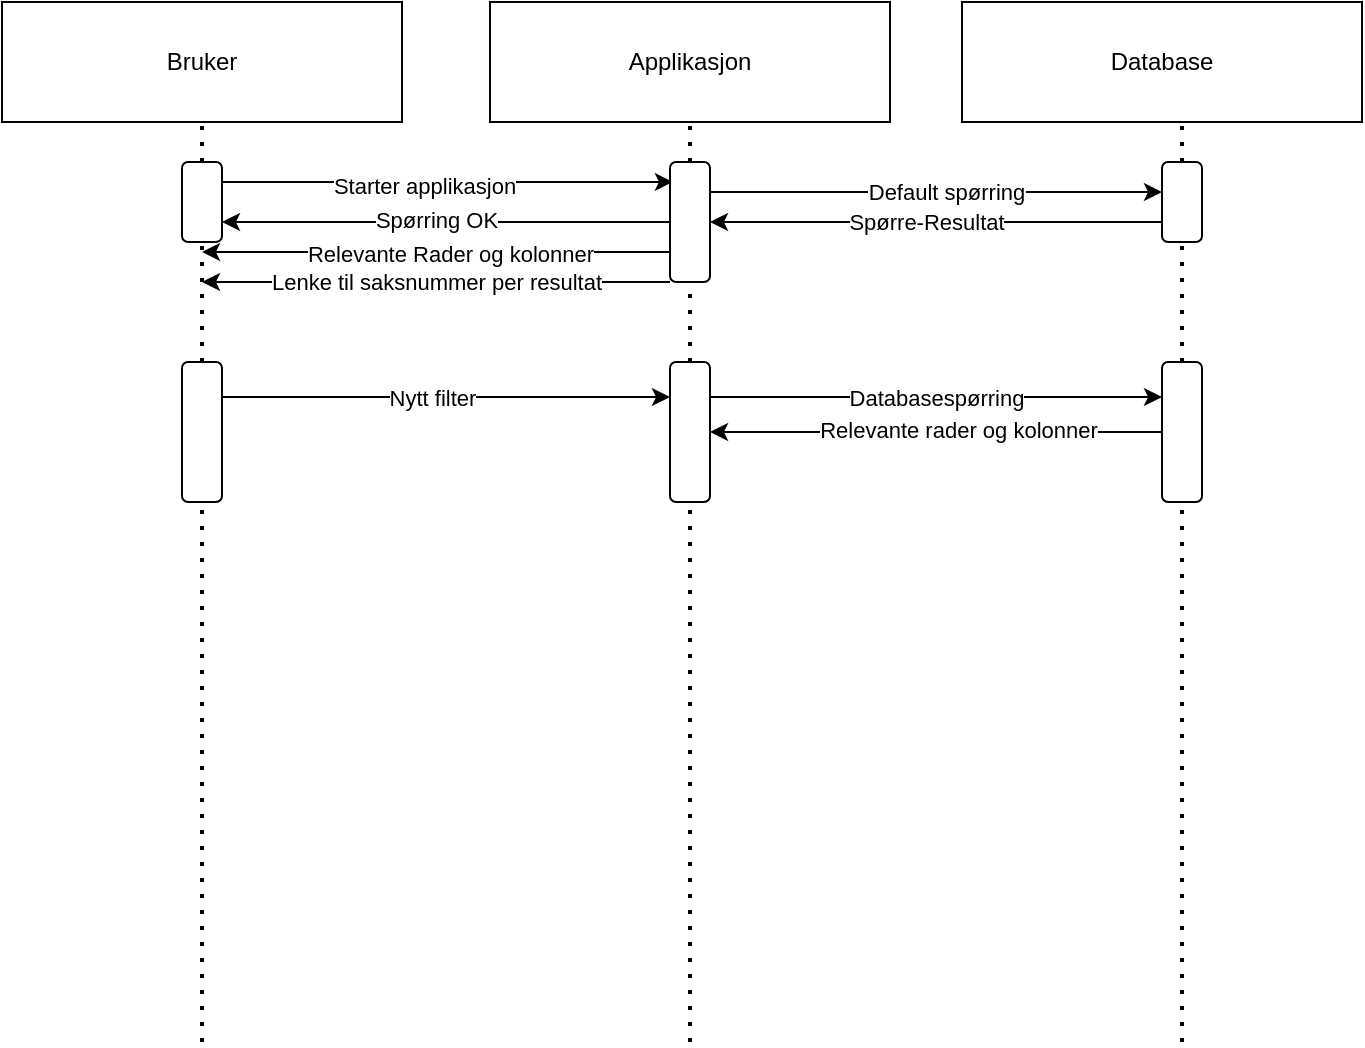 <mxfile version="20.0.1" type="device"><diagram id="uJD2YbL8rVXvBoTBjOoZ" name="Page-1"><mxGraphModel dx="818" dy="548" grid="1" gridSize="10" guides="1" tooltips="1" connect="1" arrows="1" fold="1" page="1" pageScale="1" pageWidth="827" pageHeight="1169" math="0" shadow="0"><root><mxCell id="0"/><mxCell id="1" parent="0"/><mxCell id="QnIZmEi5HL8Or79uieOn-2" value="Bruker" style="rounded=0;whiteSpace=wrap;html=1;" vertex="1" parent="1"><mxGeometry x="70" y="40" width="200" height="60" as="geometry"/></mxCell><mxCell id="QnIZmEi5HL8Or79uieOn-3" value="Applikasjon" style="rounded=0;whiteSpace=wrap;html=1;" vertex="1" parent="1"><mxGeometry x="314" y="40" width="200" height="60" as="geometry"/></mxCell><mxCell id="QnIZmEi5HL8Or79uieOn-4" value="Database" style="rounded=0;whiteSpace=wrap;html=1;" vertex="1" parent="1"><mxGeometry x="550" y="40" width="200" height="60" as="geometry"/></mxCell><mxCell id="QnIZmEi5HL8Or79uieOn-5" value="" style="endArrow=none;dashed=1;html=1;dashPattern=1 3;strokeWidth=2;rounded=0;entryX=0.5;entryY=1;entryDx=0;entryDy=0;startArrow=none;" edge="1" parent="1" source="QnIZmEi5HL8Or79uieOn-22" target="QnIZmEi5HL8Or79uieOn-2"><mxGeometry width="50" height="50" relative="1" as="geometry"><mxPoint x="170" y="560" as="sourcePoint"/><mxPoint x="440" y="170" as="targetPoint"/></mxGeometry></mxCell><mxCell id="QnIZmEi5HL8Or79uieOn-6" value="" style="endArrow=none;dashed=1;html=1;dashPattern=1 3;strokeWidth=2;rounded=0;entryX=0.5;entryY=1;entryDx=0;entryDy=0;startArrow=none;" edge="1" parent="1" source="QnIZmEi5HL8Or79uieOn-16"><mxGeometry width="50" height="50" relative="1" as="geometry"><mxPoint x="414" y="560" as="sourcePoint"/><mxPoint x="414" y="100" as="targetPoint"/></mxGeometry></mxCell><mxCell id="QnIZmEi5HL8Or79uieOn-7" value="" style="endArrow=none;dashed=1;html=1;dashPattern=1 3;strokeWidth=2;rounded=0;entryX=0.5;entryY=1;entryDx=0;entryDy=0;startArrow=none;" edge="1" parent="1" source="QnIZmEi5HL8Or79uieOn-14"><mxGeometry width="50" height="50" relative="1" as="geometry"><mxPoint x="660" y="560" as="sourcePoint"/><mxPoint x="660" y="100" as="targetPoint"/></mxGeometry></mxCell><mxCell id="QnIZmEi5HL8Or79uieOn-8" value="" style="endArrow=classic;html=1;rounded=0;entryX=0.072;entryY=0.166;entryDx=0;entryDy=0;entryPerimeter=0;" edge="1" parent="1" target="QnIZmEi5HL8Or79uieOn-16"><mxGeometry width="50" height="50" relative="1" as="geometry"><mxPoint x="170" y="130" as="sourcePoint"/><mxPoint x="400" y="130" as="targetPoint"/></mxGeometry></mxCell><mxCell id="QnIZmEi5HL8Or79uieOn-9" value="Starter applikasjon" style="edgeLabel;html=1;align=center;verticalAlign=middle;resizable=0;points=[];" vertex="1" connectable="0" parent="QnIZmEi5HL8Or79uieOn-8"><mxGeometry x="-0.058" y="-2" relative="1" as="geometry"><mxPoint as="offset"/></mxGeometry></mxCell><mxCell id="QnIZmEi5HL8Or79uieOn-10" value="" style="endArrow=classic;html=1;rounded=0;exitX=1;exitY=0.25;exitDx=0;exitDy=0;" edge="1" parent="1" source="QnIZmEi5HL8Or79uieOn-16"><mxGeometry width="50" height="50" relative="1" as="geometry"><mxPoint x="470" y="130" as="sourcePoint"/><mxPoint x="650" y="135" as="targetPoint"/></mxGeometry></mxCell><mxCell id="QnIZmEi5HL8Or79uieOn-13" value="Default spørring" style="edgeLabel;html=1;align=center;verticalAlign=middle;resizable=0;points=[];" vertex="1" connectable="0" parent="QnIZmEi5HL8Or79uieOn-10"><mxGeometry x="0.04" relative="1" as="geometry"><mxPoint as="offset"/></mxGeometry></mxCell><mxCell id="QnIZmEi5HL8Or79uieOn-19" style="edgeStyle=orthogonalEdgeStyle;rounded=0;orthogonalLoop=1;jettySize=auto;html=1;exitX=0;exitY=0.75;exitDx=0;exitDy=0;entryX=1;entryY=0.5;entryDx=0;entryDy=0;jumpStyle=none;" edge="1" parent="1" source="QnIZmEi5HL8Or79uieOn-14" target="QnIZmEi5HL8Or79uieOn-16"><mxGeometry relative="1" as="geometry"/></mxCell><mxCell id="QnIZmEi5HL8Or79uieOn-20" value="Spørre-Resultat" style="edgeLabel;html=1;align=center;verticalAlign=middle;resizable=0;points=[];" vertex="1" connectable="0" parent="QnIZmEi5HL8Or79uieOn-19"><mxGeometry x="0.044" relative="1" as="geometry"><mxPoint as="offset"/></mxGeometry></mxCell><mxCell id="QnIZmEi5HL8Or79uieOn-14" value="" style="rounded=1;whiteSpace=wrap;html=1;" vertex="1" parent="1"><mxGeometry x="650" y="120" width="20" height="40" as="geometry"/></mxCell><mxCell id="QnIZmEi5HL8Or79uieOn-15" value="" style="endArrow=none;dashed=1;html=1;dashPattern=1 3;strokeWidth=2;rounded=0;entryX=0.5;entryY=1;entryDx=0;entryDy=0;startArrow=none;" edge="1" parent="1" source="QnIZmEi5HL8Or79uieOn-29" target="QnIZmEi5HL8Or79uieOn-14"><mxGeometry width="50" height="50" relative="1" as="geometry"><mxPoint x="660" y="560" as="sourcePoint"/><mxPoint x="660" y="100" as="targetPoint"/></mxGeometry></mxCell><mxCell id="QnIZmEi5HL8Or79uieOn-16" value="" style="rounded=1;whiteSpace=wrap;html=1;" vertex="1" parent="1"><mxGeometry x="404" y="120" width="20" height="60" as="geometry"/></mxCell><mxCell id="QnIZmEi5HL8Or79uieOn-17" value="" style="endArrow=none;dashed=1;html=1;dashPattern=1 3;strokeWidth=2;rounded=0;entryX=0.5;entryY=1;entryDx=0;entryDy=0;startArrow=none;" edge="1" parent="1" source="QnIZmEi5HL8Or79uieOn-27" target="QnIZmEi5HL8Or79uieOn-16"><mxGeometry width="50" height="50" relative="1" as="geometry"><mxPoint x="414" y="560" as="sourcePoint"/><mxPoint x="414" y="100" as="targetPoint"/></mxGeometry></mxCell><mxCell id="QnIZmEi5HL8Or79uieOn-22" value="" style="rounded=1;whiteSpace=wrap;html=1;" vertex="1" parent="1"><mxGeometry x="160" y="120" width="20" height="40" as="geometry"/></mxCell><mxCell id="QnIZmEi5HL8Or79uieOn-23" value="" style="endArrow=none;dashed=1;html=1;dashPattern=1 3;strokeWidth=2;rounded=0;entryX=0.5;entryY=1;entryDx=0;entryDy=0;startArrow=none;" edge="1" parent="1" source="QnIZmEi5HL8Or79uieOn-25" target="QnIZmEi5HL8Or79uieOn-22"><mxGeometry width="50" height="50" relative="1" as="geometry"><mxPoint x="170" y="560" as="sourcePoint"/><mxPoint x="170" y="100" as="targetPoint"/></mxGeometry></mxCell><mxCell id="QnIZmEi5HL8Or79uieOn-31" style="edgeStyle=orthogonalEdgeStyle;rounded=0;jumpStyle=none;orthogonalLoop=1;jettySize=auto;html=1;exitX=1;exitY=0.25;exitDx=0;exitDy=0;entryX=0;entryY=0.25;entryDx=0;entryDy=0;" edge="1" parent="1" source="QnIZmEi5HL8Or79uieOn-25" target="QnIZmEi5HL8Or79uieOn-27"><mxGeometry relative="1" as="geometry"/></mxCell><mxCell id="QnIZmEi5HL8Or79uieOn-32" value="Nytt filter" style="edgeLabel;html=1;align=center;verticalAlign=middle;resizable=0;points=[];" vertex="1" connectable="0" parent="QnIZmEi5HL8Or79uieOn-31"><mxGeometry x="-0.062" y="1" relative="1" as="geometry"><mxPoint y="1" as="offset"/></mxGeometry></mxCell><mxCell id="QnIZmEi5HL8Or79uieOn-25" value="" style="rounded=1;whiteSpace=wrap;html=1;" vertex="1" parent="1"><mxGeometry x="160" y="220" width="20" height="70" as="geometry"/></mxCell><mxCell id="QnIZmEi5HL8Or79uieOn-26" value="" style="endArrow=none;dashed=1;html=1;dashPattern=1 3;strokeWidth=2;rounded=0;entryX=0.5;entryY=1;entryDx=0;entryDy=0;" edge="1" parent="1" target="QnIZmEi5HL8Or79uieOn-25"><mxGeometry width="50" height="50" relative="1" as="geometry"><mxPoint x="170" y="560" as="sourcePoint"/><mxPoint x="170" y="180" as="targetPoint"/></mxGeometry></mxCell><mxCell id="QnIZmEi5HL8Or79uieOn-27" value="" style="rounded=1;whiteSpace=wrap;html=1;" vertex="1" parent="1"><mxGeometry x="404" y="220" width="20" height="70" as="geometry"/></mxCell><mxCell id="QnIZmEi5HL8Or79uieOn-28" value="" style="endArrow=none;dashed=1;html=1;dashPattern=1 3;strokeWidth=2;rounded=0;entryX=0.5;entryY=1;entryDx=0;entryDy=0;" edge="1" parent="1" target="QnIZmEi5HL8Or79uieOn-27"><mxGeometry width="50" height="50" relative="1" as="geometry"><mxPoint x="414" y="560" as="sourcePoint"/><mxPoint x="414" y="180" as="targetPoint"/></mxGeometry></mxCell><mxCell id="QnIZmEi5HL8Or79uieOn-29" value="" style="rounded=1;whiteSpace=wrap;html=1;" vertex="1" parent="1"><mxGeometry x="650" y="220" width="20" height="70" as="geometry"/></mxCell><mxCell id="QnIZmEi5HL8Or79uieOn-30" value="" style="endArrow=none;dashed=1;html=1;dashPattern=1 3;strokeWidth=2;rounded=0;entryX=0.5;entryY=1;entryDx=0;entryDy=0;" edge="1" parent="1" target="QnIZmEi5HL8Or79uieOn-29"><mxGeometry width="50" height="50" relative="1" as="geometry"><mxPoint x="660" y="560" as="sourcePoint"/><mxPoint x="660" y="180" as="targetPoint"/></mxGeometry></mxCell><mxCell id="QnIZmEi5HL8Or79uieOn-33" value="Databasespørring" style="endArrow=classic;html=1;rounded=0;jumpStyle=none;exitX=1;exitY=0.25;exitDx=0;exitDy=0;entryX=0;entryY=0.25;entryDx=0;entryDy=0;" edge="1" parent="1" source="QnIZmEi5HL8Or79uieOn-27" target="QnIZmEi5HL8Or79uieOn-29"><mxGeometry width="50" height="50" relative="1" as="geometry"><mxPoint x="480" y="210" as="sourcePoint"/><mxPoint x="530" y="160" as="targetPoint"/></mxGeometry></mxCell><mxCell id="QnIZmEi5HL8Or79uieOn-34" value="" style="endArrow=classic;html=1;rounded=0;jumpStyle=none;exitX=0;exitY=0.5;exitDx=0;exitDy=0;entryX=1;entryY=0.5;entryDx=0;entryDy=0;" edge="1" parent="1" source="QnIZmEi5HL8Or79uieOn-29" target="QnIZmEi5HL8Or79uieOn-27"><mxGeometry width="50" height="50" relative="1" as="geometry"><mxPoint x="480" y="210" as="sourcePoint"/><mxPoint x="530" y="160" as="targetPoint"/></mxGeometry></mxCell><mxCell id="QnIZmEi5HL8Or79uieOn-36" value="Relevante rader og kolonner" style="edgeLabel;html=1;align=center;verticalAlign=middle;resizable=0;points=[];" vertex="1" connectable="0" parent="QnIZmEi5HL8Or79uieOn-34"><mxGeometry x="-0.097" y="-1" relative="1" as="geometry"><mxPoint as="offset"/></mxGeometry></mxCell><mxCell id="QnIZmEi5HL8Or79uieOn-41" value="" style="endArrow=classic;html=1;rounded=0;jumpStyle=none;exitX=0;exitY=0.5;exitDx=0;exitDy=0;entryX=1;entryY=0.75;entryDx=0;entryDy=0;" edge="1" parent="1" source="QnIZmEi5HL8Or79uieOn-16" target="QnIZmEi5HL8Or79uieOn-22"><mxGeometry width="50" height="50" relative="1" as="geometry"><mxPoint x="520" y="210" as="sourcePoint"/><mxPoint x="570" y="160" as="targetPoint"/></mxGeometry></mxCell><mxCell id="QnIZmEi5HL8Or79uieOn-42" value="Spørring OK" style="edgeLabel;html=1;align=center;verticalAlign=middle;resizable=0;points=[];" vertex="1" connectable="0" parent="QnIZmEi5HL8Or79uieOn-41"><mxGeometry x="0.046" y="-1" relative="1" as="geometry"><mxPoint as="offset"/></mxGeometry></mxCell><mxCell id="QnIZmEi5HL8Or79uieOn-43" value="Lenke til saksnummer per resultat" style="endArrow=classic;html=1;rounded=0;jumpStyle=none;exitX=0;exitY=1;exitDx=0;exitDy=0;" edge="1" parent="1" source="QnIZmEi5HL8Or79uieOn-16"><mxGeometry width="50" height="50" relative="1" as="geometry"><mxPoint x="520" y="210" as="sourcePoint"/><mxPoint x="170" y="180" as="targetPoint"/></mxGeometry></mxCell><mxCell id="QnIZmEi5HL8Or79uieOn-45" value="" style="endArrow=classic;html=1;rounded=0;jumpStyle=none;exitX=0;exitY=0.75;exitDx=0;exitDy=0;" edge="1" parent="1" source="QnIZmEi5HL8Or79uieOn-16"><mxGeometry width="50" height="50" relative="1" as="geometry"><mxPoint x="450" y="340" as="sourcePoint"/><mxPoint x="170" y="165" as="targetPoint"/></mxGeometry></mxCell><mxCell id="QnIZmEi5HL8Or79uieOn-47" value="Relevante Rader og kolonner" style="edgeLabel;html=1;align=center;verticalAlign=middle;resizable=0;points=[];" vertex="1" connectable="0" parent="QnIZmEi5HL8Or79uieOn-45"><mxGeometry x="-0.058" y="1" relative="1" as="geometry"><mxPoint as="offset"/></mxGeometry></mxCell></root></mxGraphModel></diagram></mxfile>